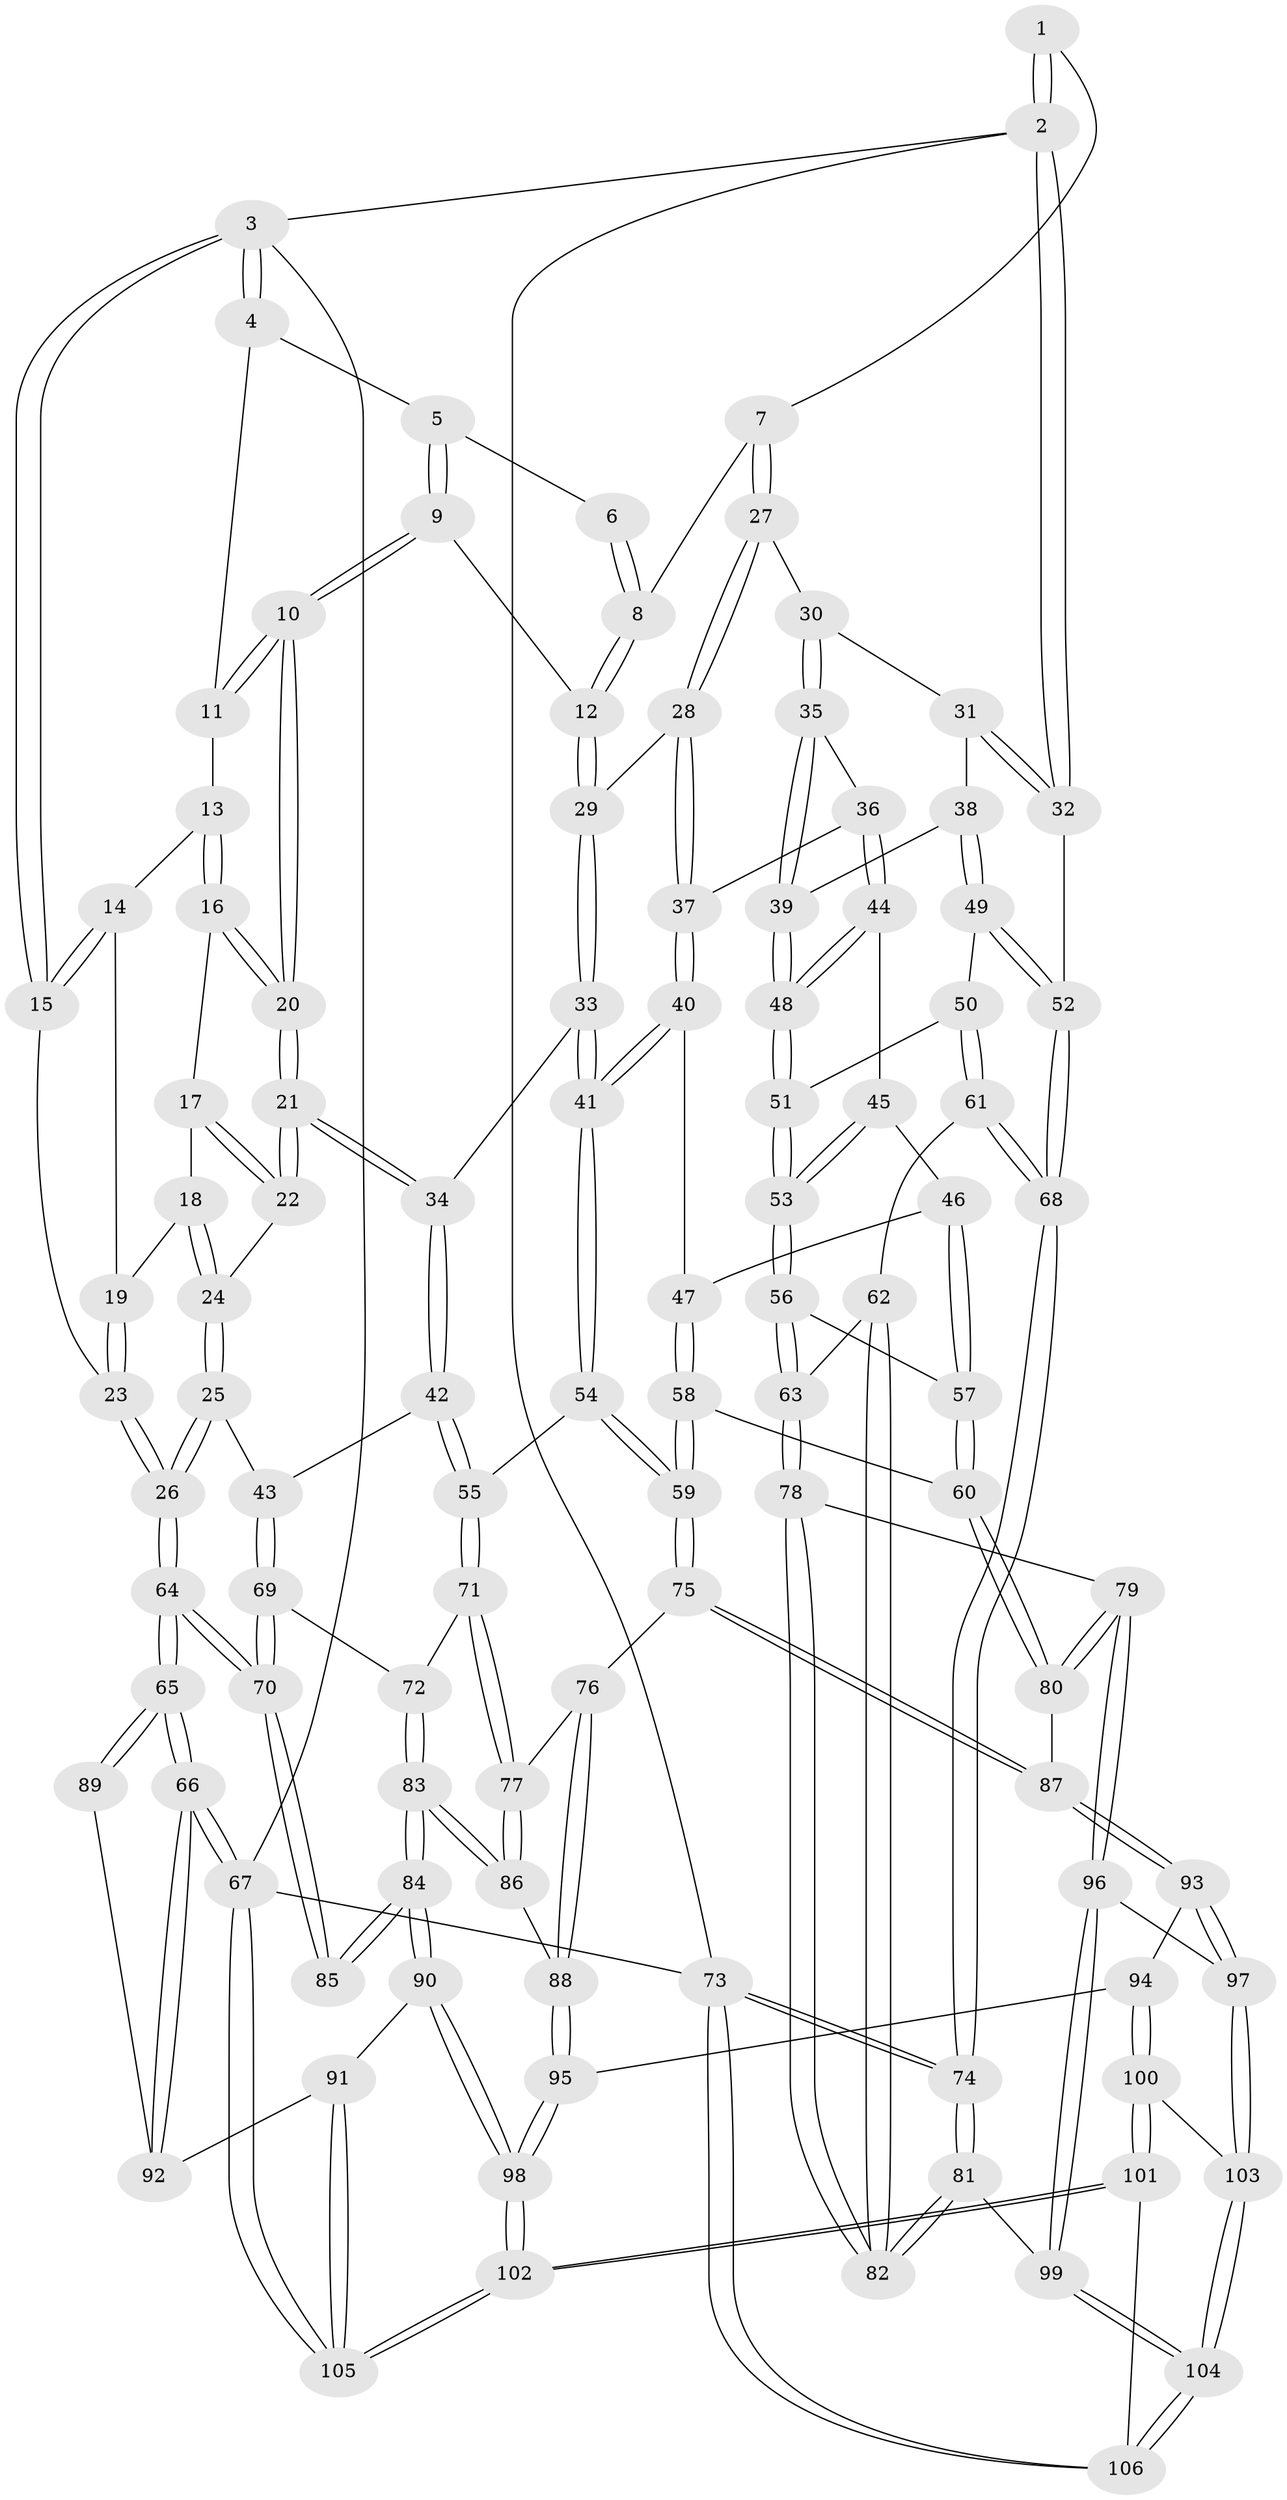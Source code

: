 // coarse degree distribution, {4: 0.4461538461538462, 7: 0.015384615384615385, 5: 0.3230769230769231, 2: 0.015384615384615385, 6: 0.07692307692307693, 3: 0.12307692307692308}
// Generated by graph-tools (version 1.1) at 2025/52/02/27/25 19:52:41]
// undirected, 106 vertices, 262 edges
graph export_dot {
graph [start="1"]
  node [color=gray90,style=filled];
  1 [pos="+0.7595485682792811+0"];
  2 [pos="+1+0"];
  3 [pos="+0+0"];
  4 [pos="+0.18201510646459873+0"];
  5 [pos="+0.49381784225791137+0"];
  6 [pos="+0.5580664084466449+0"];
  7 [pos="+0.786714379697443+0.16357654219117473"];
  8 [pos="+0.6608769447907383+0.07646368299533036"];
  9 [pos="+0.4605351289351722+0.15137844685921728"];
  10 [pos="+0.3449533161470117+0.25789008527640056"];
  11 [pos="+0.1986536178789106+0"];
  12 [pos="+0.5932434997172009+0.21741945617118805"];
  13 [pos="+0.15345607959484275+0.10323171827285488"];
  14 [pos="+0.08535274222340175+0.12296803731741697"];
  15 [pos="+0+0.06495854126725407"];
  16 [pos="+0.1513742660541143+0.1262331366753804"];
  17 [pos="+0.14843436220449271+0.1361635895918911"];
  18 [pos="+0.10822464931021927+0.21044445720984706"];
  19 [pos="+0.08413303979682395+0.21065321274160323"];
  20 [pos="+0.34021854635978055+0.2689306499413368"];
  21 [pos="+0.3251883622196514+0.3116194661473446"];
  22 [pos="+0.2844245445207584+0.3054580256639371"];
  23 [pos="+0+0.2557256427878736"];
  24 [pos="+0.21341797279969127+0.2997971812512919"];
  25 [pos="+0+0.4101917289269315"];
  26 [pos="+0+0.3532670171090501"];
  27 [pos="+0.8007278225762497+0.1875361269527193"];
  28 [pos="+0.6759808687232699+0.30147272559335675"];
  29 [pos="+0.6694804719579575+0.2993070773747298"];
  30 [pos="+0.867706029951268+0.18780636666621572"];
  31 [pos="+0.918181466438454+0.16069607067314723"];
  32 [pos="+1+0"];
  33 [pos="+0.41378564829065817+0.41130850351742904"];
  34 [pos="+0.3332889884662588+0.33601201559853205"];
  35 [pos="+0.9126522252791803+0.38563185467107935"];
  36 [pos="+0.7052610272101056+0.35695726505709846"];
  37 [pos="+0.6915212687594335+0.34255802459274803"];
  38 [pos="+1+0.38772592062576844"];
  39 [pos="+0.9181052661131505+0.3918320460581535"];
  40 [pos="+0.5864427788788684+0.5032551854528124"];
  41 [pos="+0.43144307264286375+0.4594234391545545"];
  42 [pos="+0.1855345464159108+0.5127546073287841"];
  43 [pos="+0.12462112371394844+0.5250162361780862"];
  44 [pos="+0.7302561972768103+0.4219576338214415"];
  45 [pos="+0.7259290846423042+0.49372773001696757"];
  46 [pos="+0.6861470064615135+0.5316667887564914"];
  47 [pos="+0.589472329035385+0.5077648793509589"];
  48 [pos="+0.8773460181326874+0.4892661851488927"];
  49 [pos="+1+0.4093501637725238"];
  50 [pos="+0.9098398285815948+0.5327544309362368"];
  51 [pos="+0.8774326494601832+0.5092522292403384"];
  52 [pos="+1+0.4115941197579152"];
  53 [pos="+0.8165237765904162+0.560126842022865"];
  54 [pos="+0.41122216888351376+0.564932907044274"];
  55 [pos="+0.2867613777408431+0.610571631489782"];
  56 [pos="+0.7993965340195359+0.6107514801232199"];
  57 [pos="+0.7022074953106383+0.6285725302343511"];
  58 [pos="+0.589345155000583+0.5756297967228341"];
  59 [pos="+0.46554649298088535+0.6618982300402992"];
  60 [pos="+0.6678022423402074+0.6628602315118115"];
  61 [pos="+0.9830067999967853+0.6221261678460841"];
  62 [pos="+0.919258538988326+0.6590742472682227"];
  63 [pos="+0.8330513528512711+0.6598603172626691"];
  64 [pos="+0+0.7315315336199734"];
  65 [pos="+0+0.7390334673847524"];
  66 [pos="+0+0.9540647309833951"];
  67 [pos="+0+1"];
  68 [pos="+1+0.6625175154933346"];
  69 [pos="+0.10035074534240687+0.6273863124393175"];
  70 [pos="+0.026905058861991037+0.6846098741476934"];
  71 [pos="+0.2800984210820832+0.631047874651769"];
  72 [pos="+0.1534413400200982+0.6658856804794634"];
  73 [pos="+1+1"];
  74 [pos="+1+1"];
  75 [pos="+0.47342366967807686+0.7047311122102922"];
  76 [pos="+0.4432510002637943+0.715835122619973"];
  77 [pos="+0.28644960708760064+0.7388068033959863"];
  78 [pos="+0.8049792849831916+0.7762594794066239"];
  79 [pos="+0.6894431357291616+0.7655653412059646"];
  80 [pos="+0.6557987051581402+0.702262581964547"];
  81 [pos="+0.9459393900111406+0.9315395090470926"];
  82 [pos="+0.9118845343941143+0.8813841491759417"];
  83 [pos="+0.21837767206310582+0.7979226141192209"];
  84 [pos="+0.2084884344106111+0.8191064382721266"];
  85 [pos="+0.10396208177402712+0.7753232362003085"];
  86 [pos="+0.2841929239424875+0.7420558125804889"];
  87 [pos="+0.47874140931507614+0.7099241077681493"];
  88 [pos="+0.3684564959794259+0.8186922900082431"];
  89 [pos="+0.07267443574920303+0.8025655310918642"];
  90 [pos="+0.20896547478346103+0.8346174488352882"];
  91 [pos="+0.12831401844372423+0.9001907807610569"];
  92 [pos="+0.020473006081578225+0.8911499000825288"];
  93 [pos="+0.4945050206831498+0.8101050253966752"];
  94 [pos="+0.4206264737157343+0.87532671094854"];
  95 [pos="+0.3771070056038008+0.8735490195085555"];
  96 [pos="+0.6570289360161831+0.8352948336674868"];
  97 [pos="+0.5789784162189235+0.879579736292222"];
  98 [pos="+0.2896601350767849+0.9185997463289226"];
  99 [pos="+0.735415062706192+0.9256750022860039"];
  100 [pos="+0.4427811022652414+0.928779180695292"];
  101 [pos="+0.3539247548054926+1"];
  102 [pos="+0.32075736773919206+1"];
  103 [pos="+0.5707373758153731+0.9434284429809839"];
  104 [pos="+0.5971885331364155+1"];
  105 [pos="+0.14319123549342852+1"];
  106 [pos="+0.5801567876880424+1"];
  1 -- 2;
  1 -- 2;
  1 -- 7;
  2 -- 3;
  2 -- 32;
  2 -- 32;
  2 -- 73;
  3 -- 4;
  3 -- 4;
  3 -- 15;
  3 -- 15;
  3 -- 67;
  4 -- 5;
  4 -- 11;
  5 -- 6;
  5 -- 9;
  5 -- 9;
  6 -- 8;
  6 -- 8;
  7 -- 8;
  7 -- 27;
  7 -- 27;
  8 -- 12;
  8 -- 12;
  9 -- 10;
  9 -- 10;
  9 -- 12;
  10 -- 11;
  10 -- 11;
  10 -- 20;
  10 -- 20;
  11 -- 13;
  12 -- 29;
  12 -- 29;
  13 -- 14;
  13 -- 16;
  13 -- 16;
  14 -- 15;
  14 -- 15;
  14 -- 19;
  15 -- 23;
  16 -- 17;
  16 -- 20;
  16 -- 20;
  17 -- 18;
  17 -- 22;
  17 -- 22;
  18 -- 19;
  18 -- 24;
  18 -- 24;
  19 -- 23;
  19 -- 23;
  20 -- 21;
  20 -- 21;
  21 -- 22;
  21 -- 22;
  21 -- 34;
  21 -- 34;
  22 -- 24;
  23 -- 26;
  23 -- 26;
  24 -- 25;
  24 -- 25;
  25 -- 26;
  25 -- 26;
  25 -- 43;
  26 -- 64;
  26 -- 64;
  27 -- 28;
  27 -- 28;
  27 -- 30;
  28 -- 29;
  28 -- 37;
  28 -- 37;
  29 -- 33;
  29 -- 33;
  30 -- 31;
  30 -- 35;
  30 -- 35;
  31 -- 32;
  31 -- 32;
  31 -- 38;
  32 -- 52;
  33 -- 34;
  33 -- 41;
  33 -- 41;
  34 -- 42;
  34 -- 42;
  35 -- 36;
  35 -- 39;
  35 -- 39;
  36 -- 37;
  36 -- 44;
  36 -- 44;
  37 -- 40;
  37 -- 40;
  38 -- 39;
  38 -- 49;
  38 -- 49;
  39 -- 48;
  39 -- 48;
  40 -- 41;
  40 -- 41;
  40 -- 47;
  41 -- 54;
  41 -- 54;
  42 -- 43;
  42 -- 55;
  42 -- 55;
  43 -- 69;
  43 -- 69;
  44 -- 45;
  44 -- 48;
  44 -- 48;
  45 -- 46;
  45 -- 53;
  45 -- 53;
  46 -- 47;
  46 -- 57;
  46 -- 57;
  47 -- 58;
  47 -- 58;
  48 -- 51;
  48 -- 51;
  49 -- 50;
  49 -- 52;
  49 -- 52;
  50 -- 51;
  50 -- 61;
  50 -- 61;
  51 -- 53;
  51 -- 53;
  52 -- 68;
  52 -- 68;
  53 -- 56;
  53 -- 56;
  54 -- 55;
  54 -- 59;
  54 -- 59;
  55 -- 71;
  55 -- 71;
  56 -- 57;
  56 -- 63;
  56 -- 63;
  57 -- 60;
  57 -- 60;
  58 -- 59;
  58 -- 59;
  58 -- 60;
  59 -- 75;
  59 -- 75;
  60 -- 80;
  60 -- 80;
  61 -- 62;
  61 -- 68;
  61 -- 68;
  62 -- 63;
  62 -- 82;
  62 -- 82;
  63 -- 78;
  63 -- 78;
  64 -- 65;
  64 -- 65;
  64 -- 70;
  64 -- 70;
  65 -- 66;
  65 -- 66;
  65 -- 89;
  65 -- 89;
  66 -- 67;
  66 -- 67;
  66 -- 92;
  66 -- 92;
  67 -- 105;
  67 -- 105;
  67 -- 73;
  68 -- 74;
  68 -- 74;
  69 -- 70;
  69 -- 70;
  69 -- 72;
  70 -- 85;
  70 -- 85;
  71 -- 72;
  71 -- 77;
  71 -- 77;
  72 -- 83;
  72 -- 83;
  73 -- 74;
  73 -- 74;
  73 -- 106;
  73 -- 106;
  74 -- 81;
  74 -- 81;
  75 -- 76;
  75 -- 87;
  75 -- 87;
  76 -- 77;
  76 -- 88;
  76 -- 88;
  77 -- 86;
  77 -- 86;
  78 -- 79;
  78 -- 82;
  78 -- 82;
  79 -- 80;
  79 -- 80;
  79 -- 96;
  79 -- 96;
  80 -- 87;
  81 -- 82;
  81 -- 82;
  81 -- 99;
  83 -- 84;
  83 -- 84;
  83 -- 86;
  83 -- 86;
  84 -- 85;
  84 -- 85;
  84 -- 90;
  84 -- 90;
  86 -- 88;
  87 -- 93;
  87 -- 93;
  88 -- 95;
  88 -- 95;
  89 -- 92;
  90 -- 91;
  90 -- 98;
  90 -- 98;
  91 -- 92;
  91 -- 105;
  91 -- 105;
  93 -- 94;
  93 -- 97;
  93 -- 97;
  94 -- 95;
  94 -- 100;
  94 -- 100;
  95 -- 98;
  95 -- 98;
  96 -- 97;
  96 -- 99;
  96 -- 99;
  97 -- 103;
  97 -- 103;
  98 -- 102;
  98 -- 102;
  99 -- 104;
  99 -- 104;
  100 -- 101;
  100 -- 101;
  100 -- 103;
  101 -- 102;
  101 -- 102;
  101 -- 106;
  102 -- 105;
  102 -- 105;
  103 -- 104;
  103 -- 104;
  104 -- 106;
  104 -- 106;
}
